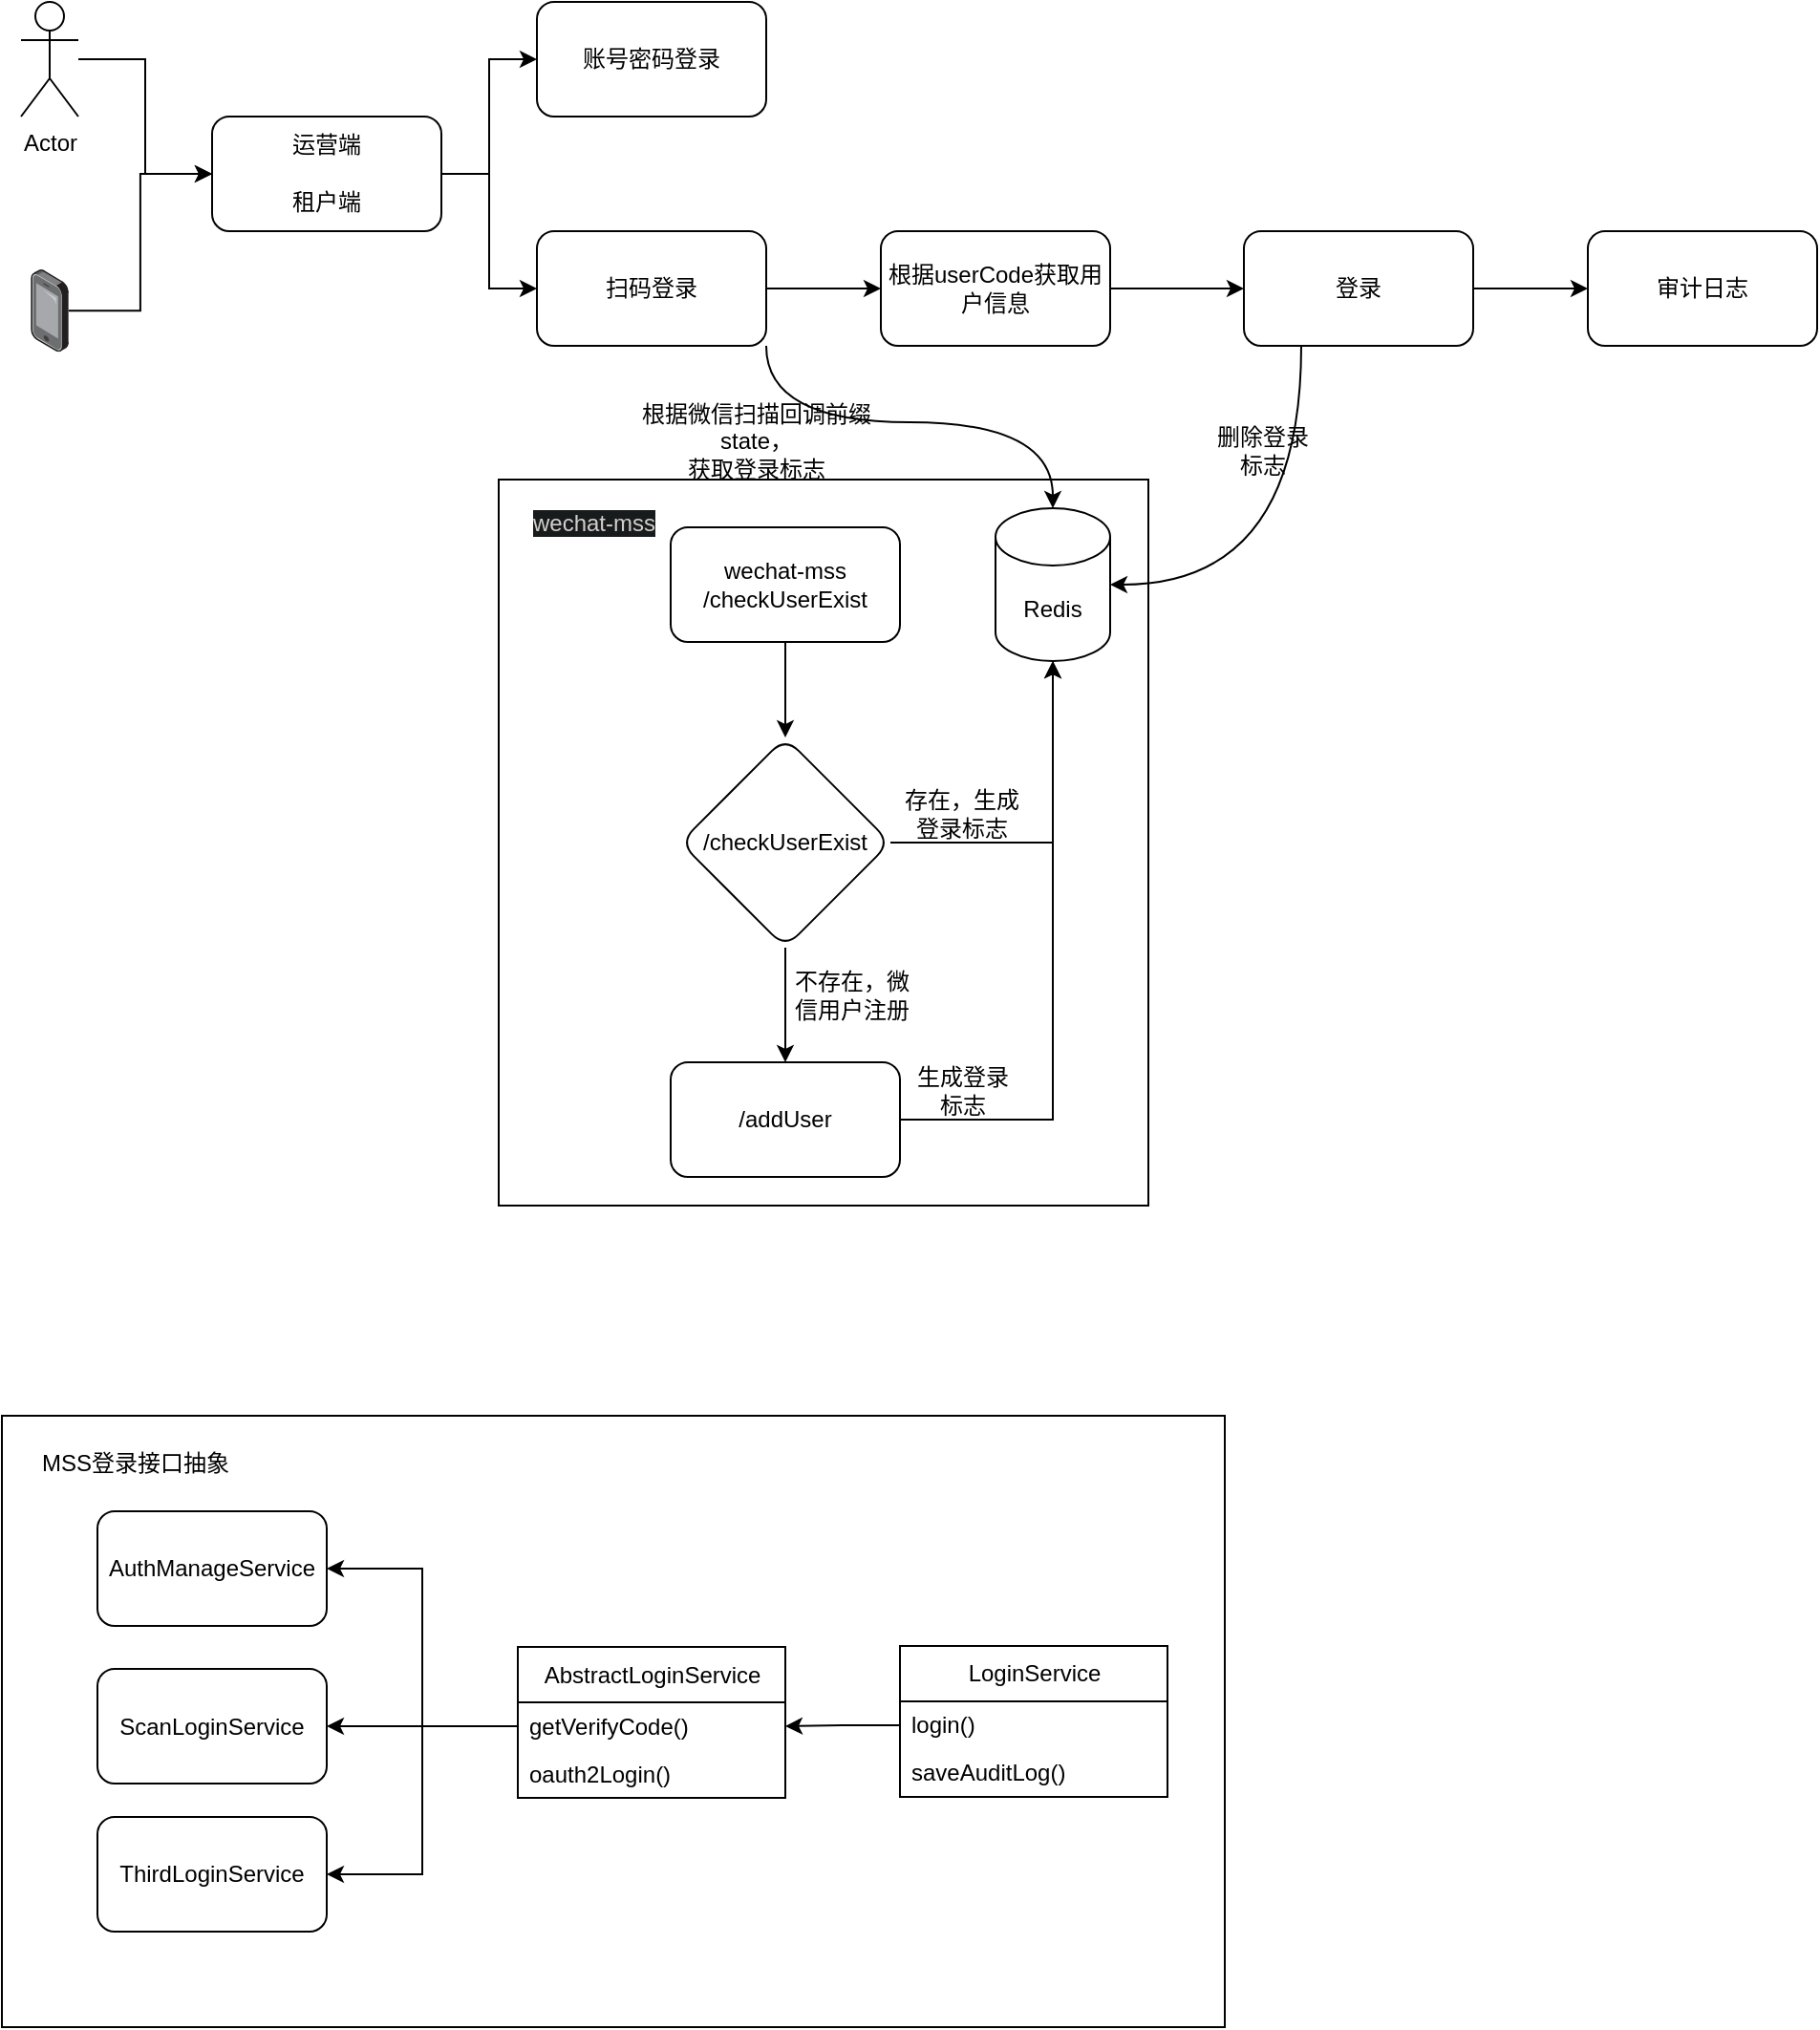 <mxfile version="20.4.2" type="github">
  <diagram id="CSHMHOhT1F40CPSZBinU" name="第 1 页">
    <mxGraphModel dx="1108" dy="450" grid="1" gridSize="10" guides="1" tooltips="1" connect="1" arrows="1" fold="1" page="1" pageScale="1" pageWidth="827" pageHeight="1169" math="0" shadow="0">
      <root>
        <mxCell id="0" />
        <mxCell id="1" parent="0" />
        <mxCell id="W6JuPS5p_Wff2jWadVtR-15" value="" style="rounded=0;whiteSpace=wrap;html=1;" vertex="1" parent="1">
          <mxGeometry x="330" y="310" width="340" height="380" as="geometry" />
        </mxCell>
        <mxCell id="dLf7UNA71OGZmiSOI_5H-50" value="" style="rounded=0;whiteSpace=wrap;html=1;" parent="1" vertex="1">
          <mxGeometry x="70" y="800" width="640" height="320" as="geometry" />
        </mxCell>
        <mxCell id="b52GCULrHhmh10Wu_USz-11" style="edgeStyle=orthogonalEdgeStyle;rounded=0;orthogonalLoop=1;jettySize=auto;html=1;entryX=0;entryY=0.5;entryDx=0;entryDy=0;" parent="1" source="dLf7UNA71OGZmiSOI_5H-2" target="b52GCULrHhmh10Wu_USz-8" edge="1">
          <mxGeometry relative="1" as="geometry" />
        </mxCell>
        <mxCell id="dLf7UNA71OGZmiSOI_5H-2" value="Actor" style="shape=umlActor;verticalLabelPosition=bottom;verticalAlign=top;html=1;outlineConnect=0;" parent="1" vertex="1">
          <mxGeometry x="80" y="60" width="30" height="60" as="geometry" />
        </mxCell>
        <mxCell id="b52GCULrHhmh10Wu_USz-12" style="edgeStyle=orthogonalEdgeStyle;rounded=0;orthogonalLoop=1;jettySize=auto;html=1;entryX=0;entryY=0.5;entryDx=0;entryDy=0;" parent="1" source="dLf7UNA71OGZmiSOI_5H-4" target="b52GCULrHhmh10Wu_USz-8" edge="1">
          <mxGeometry relative="1" as="geometry">
            <mxPoint x="170" y="150" as="targetPoint" />
          </mxGeometry>
        </mxCell>
        <mxCell id="dLf7UNA71OGZmiSOI_5H-4" value="" style="points=[];aspect=fixed;html=1;align=center;shadow=0;dashed=0;image;image=img/lib/allied_telesis/computer_and_terminals/Smartphone.svg;" parent="1" vertex="1">
          <mxGeometry x="85.1" y="200" width="19.8" height="43.2" as="geometry" />
        </mxCell>
        <mxCell id="dLf7UNA71OGZmiSOI_5H-10" value="AuthManageService" style="rounded=1;whiteSpace=wrap;html=1;" parent="1" vertex="1">
          <mxGeometry x="120" y="850" width="120" height="60" as="geometry" />
        </mxCell>
        <mxCell id="dLf7UNA71OGZmiSOI_5H-12" value="ScanLoginService" style="rounded=1;whiteSpace=wrap;html=1;" parent="1" vertex="1">
          <mxGeometry x="120" y="932.5" width="120" height="60" as="geometry" />
        </mxCell>
        <mxCell id="dLf7UNA71OGZmiSOI_5H-13" value="ThirdLoginService" style="rounded=1;whiteSpace=wrap;html=1;" parent="1" vertex="1">
          <mxGeometry x="120" y="1010" width="120" height="60" as="geometry" />
        </mxCell>
        <mxCell id="dLf7UNA71OGZmiSOI_5H-42" value="&lt;span style=&quot;font-weight: 400;&quot;&gt;AbstractLoginService&lt;/span&gt;" style="swimlane;fontStyle=1;align=center;verticalAlign=middle;childLayout=stackLayout;horizontal=1;startSize=29;horizontalStack=0;resizeParent=1;resizeParentMax=0;resizeLast=0;collapsible=0;marginBottom=0;html=1;" parent="1" vertex="1">
          <mxGeometry x="340" y="921" width="140" height="79" as="geometry" />
        </mxCell>
        <mxCell id="dLf7UNA71OGZmiSOI_5H-45" value="getVerifyCode()" style="text;html=1;strokeColor=none;fillColor=none;align=left;verticalAlign=middle;spacingLeft=4;spacingRight=4;overflow=hidden;rotatable=0;points=[[0,0.5],[1,0.5]];portConstraint=eastwest;" parent="dLf7UNA71OGZmiSOI_5H-42" vertex="1">
          <mxGeometry y="29" width="140" height="25" as="geometry" />
        </mxCell>
        <mxCell id="dLf7UNA71OGZmiSOI_5H-44" value="oauth2Login()" style="text;html=1;strokeColor=none;fillColor=none;align=left;verticalAlign=middle;spacingLeft=4;spacingRight=4;overflow=hidden;rotatable=0;points=[[0,0.5],[1,0.5]];portConstraint=eastwest;" parent="dLf7UNA71OGZmiSOI_5H-42" vertex="1">
          <mxGeometry y="54" width="140" height="25" as="geometry" />
        </mxCell>
        <mxCell id="dLf7UNA71OGZmiSOI_5H-46" style="edgeStyle=orthogonalEdgeStyle;rounded=0;orthogonalLoop=1;jettySize=auto;html=1;entryX=1;entryY=0.5;entryDx=0;entryDy=0;" parent="1" source="dLf7UNA71OGZmiSOI_5H-45" target="dLf7UNA71OGZmiSOI_5H-10" edge="1">
          <mxGeometry relative="1" as="geometry" />
        </mxCell>
        <mxCell id="dLf7UNA71OGZmiSOI_5H-47" style="edgeStyle=orthogonalEdgeStyle;rounded=0;orthogonalLoop=1;jettySize=auto;html=1;entryX=1;entryY=0.5;entryDx=0;entryDy=0;" parent="1" source="dLf7UNA71OGZmiSOI_5H-45" target="dLf7UNA71OGZmiSOI_5H-12" edge="1">
          <mxGeometry relative="1" as="geometry" />
        </mxCell>
        <mxCell id="dLf7UNA71OGZmiSOI_5H-48" style="edgeStyle=orthogonalEdgeStyle;rounded=0;orthogonalLoop=1;jettySize=auto;html=1;entryX=1;entryY=0.5;entryDx=0;entryDy=0;" parent="1" source="dLf7UNA71OGZmiSOI_5H-45" target="dLf7UNA71OGZmiSOI_5H-13" edge="1">
          <mxGeometry relative="1" as="geometry" />
        </mxCell>
        <mxCell id="dLf7UNA71OGZmiSOI_5H-51" value="MSS登录接口抽象" style="text;html=1;strokeColor=none;fillColor=none;align=center;verticalAlign=middle;whiteSpace=wrap;rounded=0;" parent="1" vertex="1">
          <mxGeometry x="80" y="810" width="120" height="30" as="geometry" />
        </mxCell>
        <mxCell id="dLf7UNA71OGZmiSOI_5H-57" value="&lt;span style=&quot;font-weight: 400;&quot;&gt;LoginService&lt;/span&gt;" style="swimlane;fontStyle=1;align=center;verticalAlign=middle;childLayout=stackLayout;horizontal=1;startSize=29;horizontalStack=0;resizeParent=1;resizeParentMax=0;resizeLast=0;collapsible=0;marginBottom=0;html=1;" parent="1" vertex="1">
          <mxGeometry x="540" y="920.5" width="140" height="79" as="geometry" />
        </mxCell>
        <mxCell id="dLf7UNA71OGZmiSOI_5H-58" value="login()" style="text;html=1;strokeColor=none;fillColor=none;align=left;verticalAlign=middle;spacingLeft=4;spacingRight=4;overflow=hidden;rotatable=0;points=[[0,0.5],[1,0.5]];portConstraint=eastwest;" parent="dLf7UNA71OGZmiSOI_5H-57" vertex="1">
          <mxGeometry y="29" width="140" height="25" as="geometry" />
        </mxCell>
        <mxCell id="dLf7UNA71OGZmiSOI_5H-59" value="saveAuditLog()" style="text;html=1;strokeColor=none;fillColor=none;align=left;verticalAlign=middle;spacingLeft=4;spacingRight=4;overflow=hidden;rotatable=0;points=[[0,0.5],[1,0.5]];portConstraint=eastwest;" parent="dLf7UNA71OGZmiSOI_5H-57" vertex="1">
          <mxGeometry y="54" width="140" height="25" as="geometry" />
        </mxCell>
        <mxCell id="dLf7UNA71OGZmiSOI_5H-60" value="" style="edgeStyle=orthogonalEdgeStyle;rounded=0;orthogonalLoop=1;jettySize=auto;html=1;entryX=1;entryY=0.5;entryDx=0;entryDy=0;" parent="1" source="dLf7UNA71OGZmiSOI_5H-58" target="dLf7UNA71OGZmiSOI_5H-45" edge="1">
          <mxGeometry relative="1" as="geometry" />
        </mxCell>
        <mxCell id="b52GCULrHhmh10Wu_USz-15" style="edgeStyle=orthogonalEdgeStyle;rounded=0;orthogonalLoop=1;jettySize=auto;html=1;entryX=0;entryY=0.5;entryDx=0;entryDy=0;" parent="1" source="b52GCULrHhmh10Wu_USz-8" target="b52GCULrHhmh10Wu_USz-13" edge="1">
          <mxGeometry relative="1" as="geometry" />
        </mxCell>
        <mxCell id="b52GCULrHhmh10Wu_USz-16" style="edgeStyle=orthogonalEdgeStyle;rounded=0;orthogonalLoop=1;jettySize=auto;html=1;" parent="1" source="b52GCULrHhmh10Wu_USz-8" target="b52GCULrHhmh10Wu_USz-14" edge="1">
          <mxGeometry relative="1" as="geometry" />
        </mxCell>
        <mxCell id="b52GCULrHhmh10Wu_USz-8" value="" style="rounded=1;whiteSpace=wrap;html=1;" parent="1" vertex="1">
          <mxGeometry x="180" y="120" width="120" height="60" as="geometry" />
        </mxCell>
        <mxCell id="b52GCULrHhmh10Wu_USz-9" value="运营端" style="text;html=1;strokeColor=none;fillColor=none;align=center;verticalAlign=middle;whiteSpace=wrap;rounded=0;" parent="1" vertex="1">
          <mxGeometry x="210" y="120" width="60" height="30" as="geometry" />
        </mxCell>
        <mxCell id="b52GCULrHhmh10Wu_USz-10" value="租户端" style="text;html=1;strokeColor=none;fillColor=none;align=center;verticalAlign=middle;whiteSpace=wrap;rounded=0;" parent="1" vertex="1">
          <mxGeometry x="210" y="150" width="60" height="30" as="geometry" />
        </mxCell>
        <mxCell id="b52GCULrHhmh10Wu_USz-13" value="账号密码登录" style="rounded=1;whiteSpace=wrap;html=1;" parent="1" vertex="1">
          <mxGeometry x="350" y="60" width="120" height="60" as="geometry" />
        </mxCell>
        <mxCell id="W6JuPS5p_Wff2jWadVtR-24" value="" style="edgeStyle=orthogonalEdgeStyle;rounded=0;orthogonalLoop=1;jettySize=auto;html=1;" edge="1" parent="1" source="b52GCULrHhmh10Wu_USz-14" target="W6JuPS5p_Wff2jWadVtR-23">
          <mxGeometry relative="1" as="geometry" />
        </mxCell>
        <mxCell id="W6JuPS5p_Wff2jWadVtR-27" style="edgeStyle=orthogonalEdgeStyle;rounded=0;orthogonalLoop=1;jettySize=auto;html=1;curved=1;exitX=1;exitY=1;exitDx=0;exitDy=0;" edge="1" parent="1" source="b52GCULrHhmh10Wu_USz-14" target="W6JuPS5p_Wff2jWadVtR-7">
          <mxGeometry relative="1" as="geometry">
            <Array as="points">
              <mxPoint x="470" y="280" />
              <mxPoint x="620" y="280" />
            </Array>
          </mxGeometry>
        </mxCell>
        <mxCell id="b52GCULrHhmh10Wu_USz-14" value="扫码登录" style="rounded=1;whiteSpace=wrap;html=1;" parent="1" vertex="1">
          <mxGeometry x="350" y="180" width="120" height="60" as="geometry" />
        </mxCell>
        <mxCell id="W6JuPS5p_Wff2jWadVtR-5" value="" style="edgeStyle=orthogonalEdgeStyle;rounded=0;orthogonalLoop=1;jettySize=auto;html=1;" edge="1" parent="1" source="W6JuPS5p_Wff2jWadVtR-1" target="W6JuPS5p_Wff2jWadVtR-4">
          <mxGeometry relative="1" as="geometry" />
        </mxCell>
        <mxCell id="W6JuPS5p_Wff2jWadVtR-1" value="wechat-mss&lt;br&gt;/checkUserExist" style="rounded=1;whiteSpace=wrap;html=1;" vertex="1" parent="1">
          <mxGeometry x="420" y="335" width="120" height="60" as="geometry" />
        </mxCell>
        <mxCell id="W6JuPS5p_Wff2jWadVtR-12" style="edgeStyle=orthogonalEdgeStyle;rounded=0;orthogonalLoop=1;jettySize=auto;html=1;entryX=0.5;entryY=1;entryDx=0;entryDy=0;entryPerimeter=0;" edge="1" parent="1" source="W6JuPS5p_Wff2jWadVtR-2" target="W6JuPS5p_Wff2jWadVtR-7">
          <mxGeometry relative="1" as="geometry" />
        </mxCell>
        <mxCell id="W6JuPS5p_Wff2jWadVtR-2" value="/addUser" style="rounded=1;whiteSpace=wrap;html=1;" vertex="1" parent="1">
          <mxGeometry x="420" y="615" width="120" height="60" as="geometry" />
        </mxCell>
        <mxCell id="W6JuPS5p_Wff2jWadVtR-8" style="edgeStyle=orthogonalEdgeStyle;rounded=0;orthogonalLoop=1;jettySize=auto;html=1;" edge="1" parent="1" source="W6JuPS5p_Wff2jWadVtR-4" target="W6JuPS5p_Wff2jWadVtR-7">
          <mxGeometry relative="1" as="geometry">
            <mxPoint x="580" y="500" as="targetPoint" />
          </mxGeometry>
        </mxCell>
        <mxCell id="W6JuPS5p_Wff2jWadVtR-10" value="" style="edgeStyle=orthogonalEdgeStyle;rounded=0;orthogonalLoop=1;jettySize=auto;html=1;" edge="1" parent="1" source="W6JuPS5p_Wff2jWadVtR-4" target="W6JuPS5p_Wff2jWadVtR-2">
          <mxGeometry relative="1" as="geometry" />
        </mxCell>
        <mxCell id="W6JuPS5p_Wff2jWadVtR-4" value="/checkUserExist" style="rhombus;whiteSpace=wrap;html=1;rounded=1;" vertex="1" parent="1">
          <mxGeometry x="425" y="445" width="110" height="110" as="geometry" />
        </mxCell>
        <mxCell id="W6JuPS5p_Wff2jWadVtR-7" value="Redis" style="shape=cylinder3;whiteSpace=wrap;html=1;boundedLbl=1;backgroundOutline=1;size=15;" vertex="1" parent="1">
          <mxGeometry x="590" y="325" width="60" height="80" as="geometry" />
        </mxCell>
        <mxCell id="W6JuPS5p_Wff2jWadVtR-9" value="存在，生成登录标志" style="text;html=1;strokeColor=none;fillColor=none;align=center;verticalAlign=middle;whiteSpace=wrap;rounded=0;" vertex="1" parent="1">
          <mxGeometry x="540" y="470" width="65" height="30" as="geometry" />
        </mxCell>
        <mxCell id="W6JuPS5p_Wff2jWadVtR-11" value="不存在，微信用户注册" style="text;html=1;strokeColor=none;fillColor=none;align=center;verticalAlign=middle;whiteSpace=wrap;rounded=0;" vertex="1" parent="1">
          <mxGeometry x="480" y="565" width="70" height="30" as="geometry" />
        </mxCell>
        <mxCell id="W6JuPS5p_Wff2jWadVtR-13" value="生成登录标志" style="text;html=1;strokeColor=none;fillColor=none;align=center;verticalAlign=middle;whiteSpace=wrap;rounded=0;" vertex="1" parent="1">
          <mxGeometry x="542.5" y="615" width="60" height="30" as="geometry" />
        </mxCell>
        <mxCell id="W6JuPS5p_Wff2jWadVtR-16" value="&lt;span data-darkreader-inline-bgcolor=&quot;&quot; data-darkreader-inline-color=&quot;&quot; style=&quot;color: rgb(209, 207, 204); font-family: Helvetica; font-size: 12px; font-style: normal; font-variant-ligatures: normal; font-variant-caps: normal; font-weight: 400; letter-spacing: normal; orphans: 2; text-align: center; text-indent: 0px; text-transform: none; widows: 2; word-spacing: 0px; -webkit-text-stroke-width: 0px; background-color: rgb(24, 27, 28); text-decoration-thickness: initial; text-decoration-style: initial; text-decoration-color: initial; float: none; display: inline !important; --darkreader-inline-color:#b5b1ab; --darkreader-inline-bgcolor:#121314;&quot;&gt;wechat-mss&lt;/span&gt;" style="text;html=1;strokeColor=none;fillColor=none;align=center;verticalAlign=middle;whiteSpace=wrap;rounded=0;" vertex="1" parent="1">
          <mxGeometry x="340" y="318.4" width="80" height="30" as="geometry" />
        </mxCell>
        <mxCell id="W6JuPS5p_Wff2jWadVtR-19" value="根据微信扫描回调前缀state，&lt;br&gt;获取登录标志" style="text;html=1;strokeColor=none;fillColor=none;align=center;verticalAlign=middle;whiteSpace=wrap;rounded=0;" vertex="1" parent="1">
          <mxGeometry x="395" y="261.6" width="140" height="56.8" as="geometry" />
        </mxCell>
        <mxCell id="W6JuPS5p_Wff2jWadVtR-26" value="" style="edgeStyle=orthogonalEdgeStyle;rounded=0;orthogonalLoop=1;jettySize=auto;html=1;" edge="1" parent="1" source="W6JuPS5p_Wff2jWadVtR-23" target="W6JuPS5p_Wff2jWadVtR-25">
          <mxGeometry relative="1" as="geometry" />
        </mxCell>
        <mxCell id="W6JuPS5p_Wff2jWadVtR-23" value="根据userCode获取用户信息" style="rounded=1;whiteSpace=wrap;html=1;" vertex="1" parent="1">
          <mxGeometry x="530" y="180" width="120" height="60" as="geometry" />
        </mxCell>
        <mxCell id="W6JuPS5p_Wff2jWadVtR-31" style="edgeStyle=orthogonalEdgeStyle;curved=1;rounded=0;orthogonalLoop=1;jettySize=auto;html=1;entryX=1;entryY=0.5;entryDx=0;entryDy=0;entryPerimeter=0;exitX=0.25;exitY=1;exitDx=0;exitDy=0;" edge="1" parent="1" source="W6JuPS5p_Wff2jWadVtR-25" target="W6JuPS5p_Wff2jWadVtR-7">
          <mxGeometry relative="1" as="geometry" />
        </mxCell>
        <mxCell id="W6JuPS5p_Wff2jWadVtR-34" value="" style="edgeStyle=orthogonalEdgeStyle;curved=1;rounded=0;orthogonalLoop=1;jettySize=auto;html=1;" edge="1" parent="1" source="W6JuPS5p_Wff2jWadVtR-25" target="W6JuPS5p_Wff2jWadVtR-33">
          <mxGeometry relative="1" as="geometry" />
        </mxCell>
        <mxCell id="W6JuPS5p_Wff2jWadVtR-25" value="登录" style="rounded=1;whiteSpace=wrap;html=1;" vertex="1" parent="1">
          <mxGeometry x="720" y="180" width="120" height="60" as="geometry" />
        </mxCell>
        <mxCell id="W6JuPS5p_Wff2jWadVtR-32" value="删除登录标志" style="text;html=1;strokeColor=none;fillColor=none;align=center;verticalAlign=middle;whiteSpace=wrap;rounded=0;" vertex="1" parent="1">
          <mxGeometry x="700" y="280" width="60" height="30" as="geometry" />
        </mxCell>
        <mxCell id="W6JuPS5p_Wff2jWadVtR-33" value="审计日志" style="rounded=1;whiteSpace=wrap;html=1;" vertex="1" parent="1">
          <mxGeometry x="900" y="180" width="120" height="60" as="geometry" />
        </mxCell>
      </root>
    </mxGraphModel>
  </diagram>
</mxfile>
